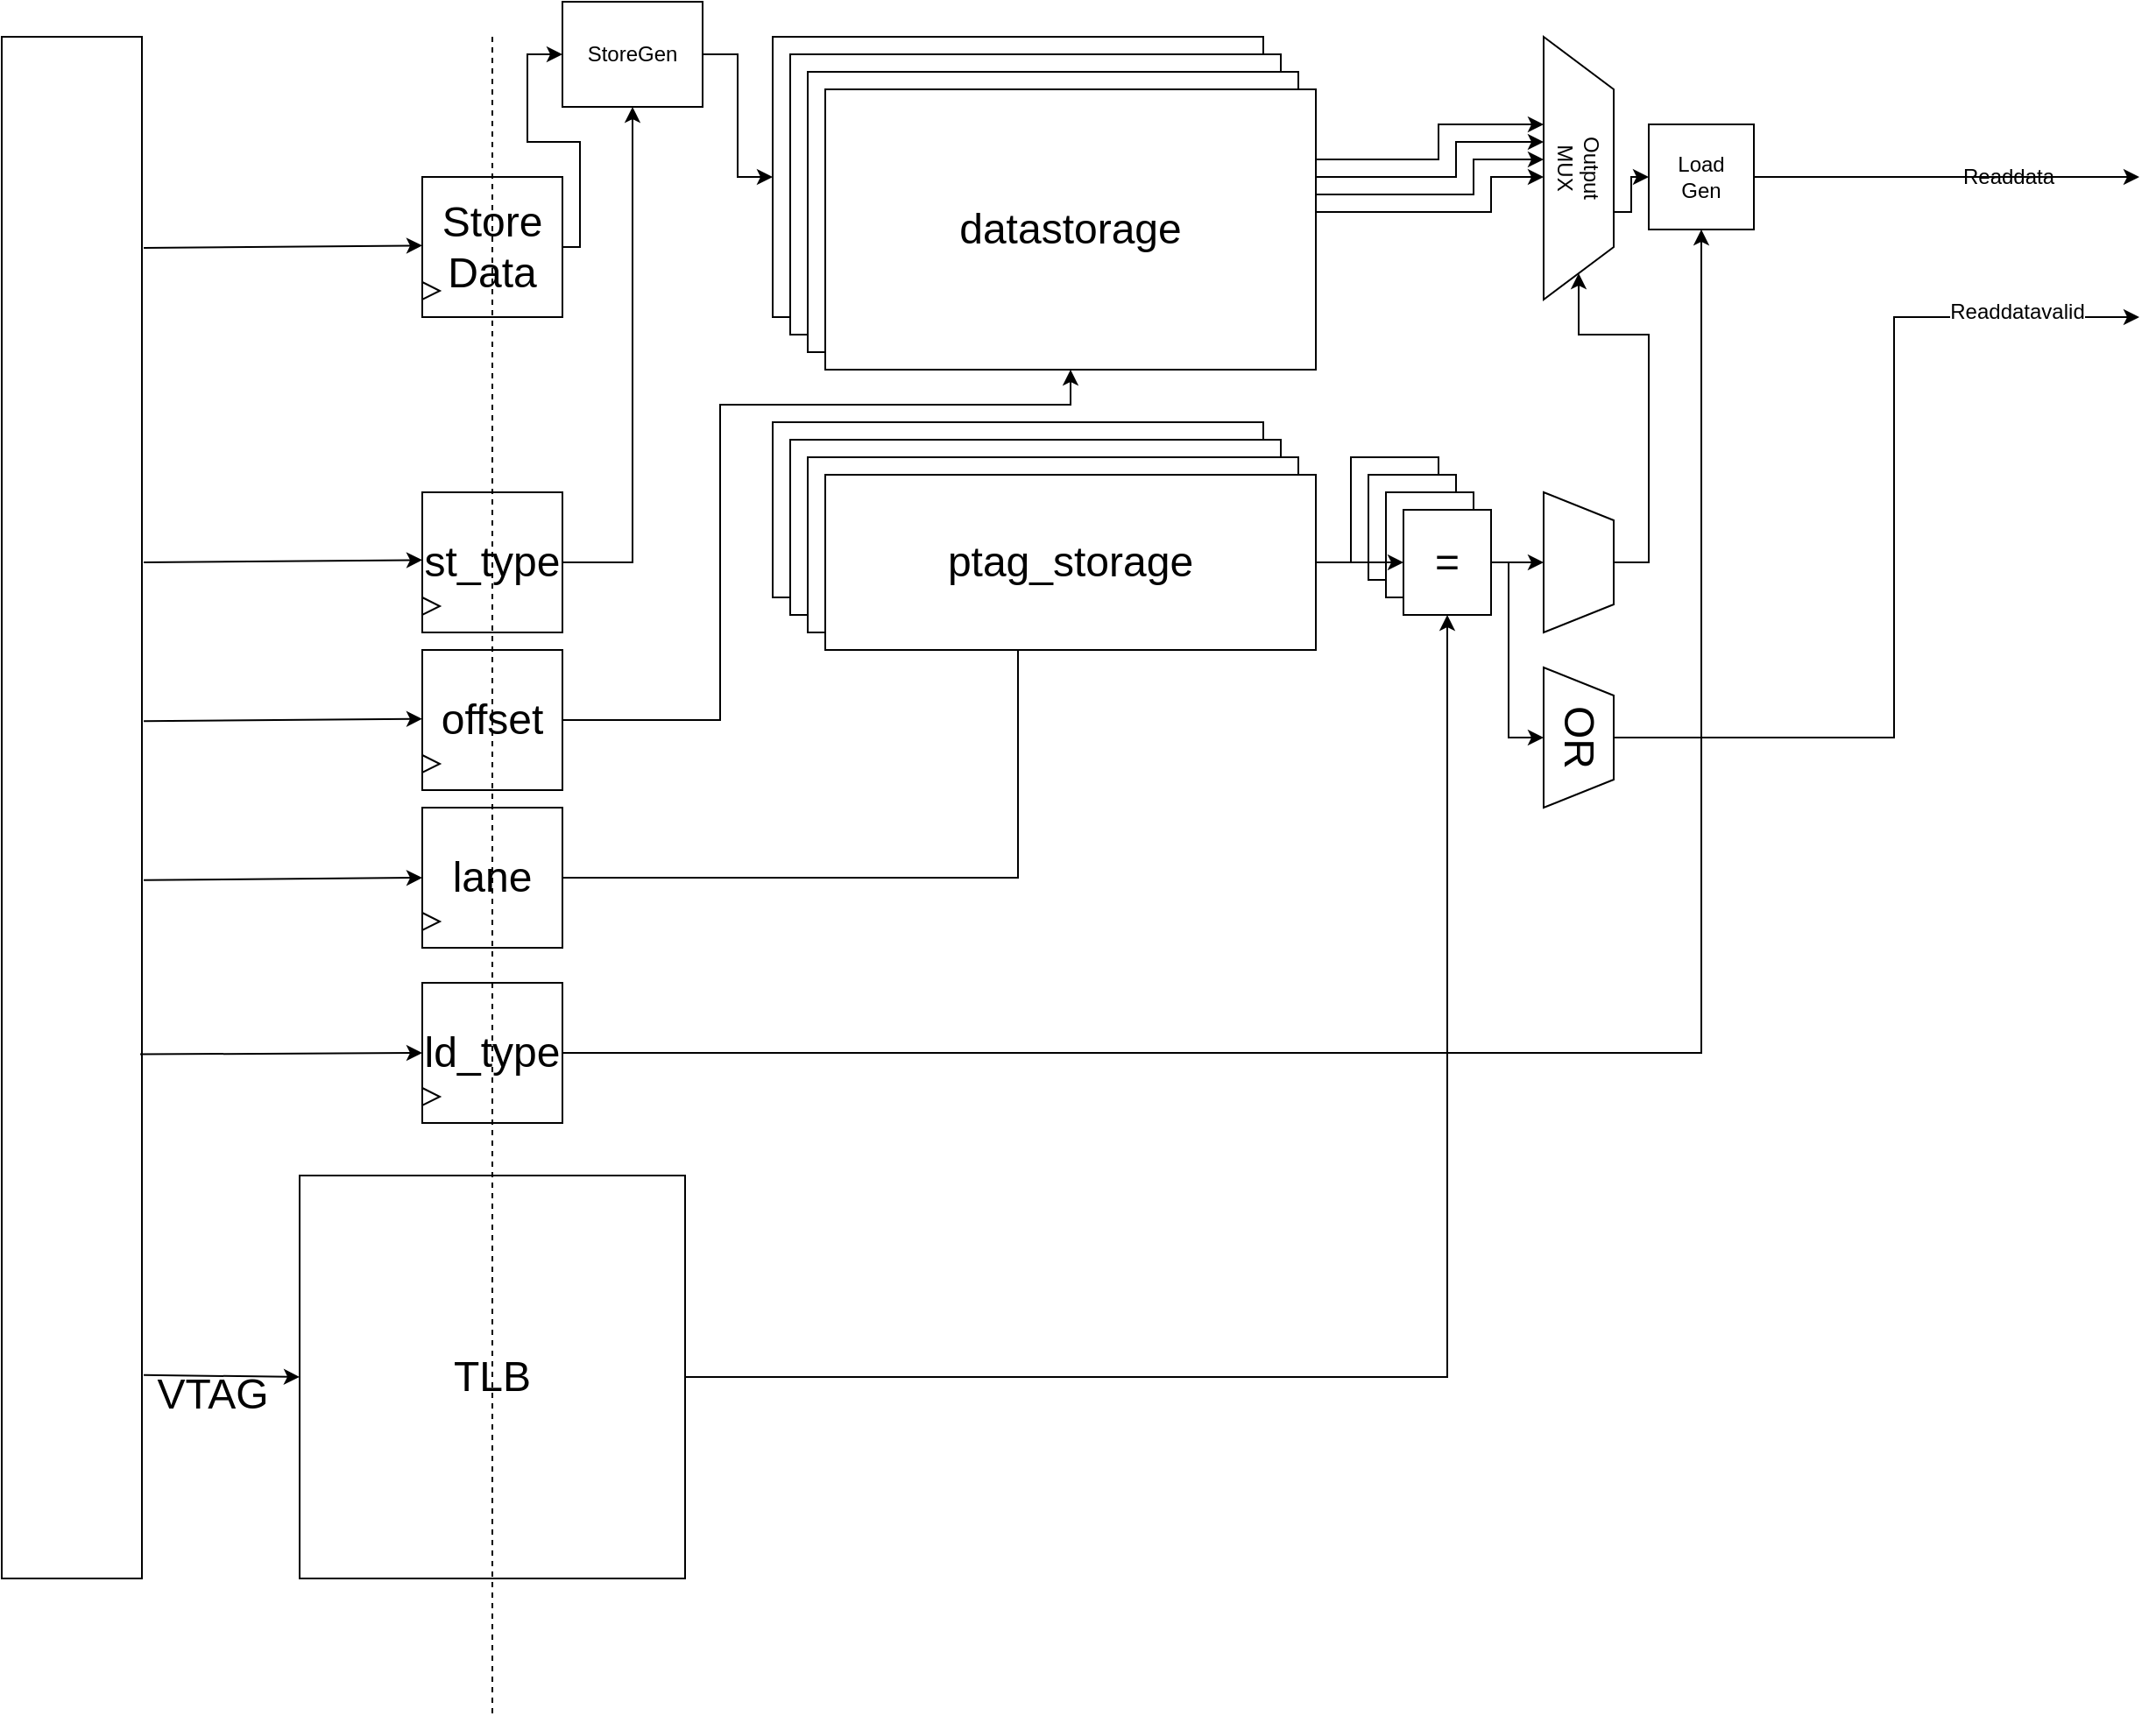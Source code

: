 <mxfile version="13.6.1" type="device"><diagram id="AwyG9U1Nu9XxfWfR7CSR" name="Page-1"><mxGraphModel dx="2031" dy="1134" grid="1" gridSize="10" guides="1" tooltips="1" connect="1" arrows="1" fold="1" page="1" pageScale="1" pageWidth="827" pageHeight="1169" math="0" shadow="0"><root><mxCell id="0"/><mxCell id="1" parent="0"/><mxCell id="a4q0gJAyb8fNKpkHhq39-2" value="" style="rounded=0;whiteSpace=wrap;html=1;" vertex="1" parent="1"><mxGeometry x="430" y="80" width="80" height="880" as="geometry"/></mxCell><mxCell id="a4q0gJAyb8fNKpkHhq39-3" value="&lt;font style=&quot;font-size: 24px&quot;&gt;ptag_storage&lt;/font&gt;" style="rounded=0;whiteSpace=wrap;html=1;" vertex="1" parent="1"><mxGeometry x="870" y="300" width="280" height="100" as="geometry"/></mxCell><mxCell id="a4q0gJAyb8fNKpkHhq39-4" value="&lt;font style=&quot;font-size: 24px&quot;&gt;datastorage&lt;/font&gt;" style="rounded=0;whiteSpace=wrap;html=1;" vertex="1" parent="1"><mxGeometry x="870" y="80" width="280" height="160" as="geometry"/></mxCell><mxCell id="a4q0gJAyb8fNKpkHhq39-5" value="" style="group;fontSize=24;" vertex="1" connectable="0" parent="1"><mxGeometry x="670" y="430" width="80" height="80" as="geometry"/></mxCell><mxCell id="a4q0gJAyb8fNKpkHhq39-6" value="offset" style="rounded=0;whiteSpace=wrap;html=1;fontSize=24;" vertex="1" parent="a4q0gJAyb8fNKpkHhq39-5"><mxGeometry width="80" height="80" as="geometry"/></mxCell><mxCell id="a4q0gJAyb8fNKpkHhq39-7" value="" style="triangle;whiteSpace=wrap;html=1;fontSize=24;" vertex="1" parent="a4q0gJAyb8fNKpkHhq39-5"><mxGeometry y="60" width="10" height="10" as="geometry"/></mxCell><mxCell id="a4q0gJAyb8fNKpkHhq39-8" value="" style="group;fontSize=24;" vertex="1" connectable="0" parent="1"><mxGeometry x="670" y="520" width="80" height="80" as="geometry"/></mxCell><mxCell id="a4q0gJAyb8fNKpkHhq39-9" value="lane" style="rounded=0;whiteSpace=wrap;html=1;fontSize=24;" vertex="1" parent="a4q0gJAyb8fNKpkHhq39-8"><mxGeometry width="80" height="80" as="geometry"/></mxCell><mxCell id="a4q0gJAyb8fNKpkHhq39-10" value="" style="triangle;whiteSpace=wrap;html=1;fontSize=24;" vertex="1" parent="a4q0gJAyb8fNKpkHhq39-8"><mxGeometry y="60" width="10" height="10" as="geometry"/></mxCell><mxCell id="a4q0gJAyb8fNKpkHhq39-11" style="edgeStyle=orthogonalEdgeStyle;rounded=0;orthogonalLoop=1;jettySize=auto;html=1;exitX=1;exitY=0.5;exitDx=0;exitDy=0;fontSize=24;entryX=0.5;entryY=1;entryDx=0;entryDy=0;" edge="1" parent="1" source="a4q0gJAyb8fNKpkHhq39-6" target="a4q0gJAyb8fNKpkHhq39-19"><mxGeometry relative="1" as="geometry"><mxPoint x="830" y="290" as="targetPoint"/><Array as="points"><mxPoint x="840" y="470"/><mxPoint x="840" y="290"/><mxPoint x="1040" y="290"/></Array></mxGeometry></mxCell><mxCell id="a4q0gJAyb8fNKpkHhq39-12" style="edgeStyle=orthogonalEdgeStyle;rounded=0;orthogonalLoop=1;jettySize=auto;html=1;exitX=1;exitY=0.5;exitDx=0;exitDy=0;entryX=0.5;entryY=1;entryDx=0;entryDy=0;fontSize=24;" edge="1" parent="1" source="a4q0gJAyb8fNKpkHhq39-9" target="a4q0gJAyb8fNKpkHhq39-3"><mxGeometry relative="1" as="geometry"/></mxCell><mxCell id="a4q0gJAyb8fNKpkHhq39-13" style="edgeStyle=orthogonalEdgeStyle;rounded=0;orthogonalLoop=1;jettySize=auto;html=1;exitX=1;exitY=0.5;exitDx=0;exitDy=0;entryX=0.5;entryY=1;entryDx=0;entryDy=0;fontSize=12;" edge="1" parent="1" source="a4q0gJAyb8fNKpkHhq39-14" target="a4q0gJAyb8fNKpkHhq39-33"><mxGeometry relative="1" as="geometry"/></mxCell><mxCell id="a4q0gJAyb8fNKpkHhq39-14" value="&lt;font style=&quot;font-size: 24px&quot;&gt;TLB&lt;/font&gt;" style="rounded=0;whiteSpace=wrap;html=1;" vertex="1" parent="1"><mxGeometry x="600" y="730" width="220" height="230" as="geometry"/></mxCell><mxCell id="a4q0gJAyb8fNKpkHhq39-15" value="" style="endArrow=classic;html=1;fontSize=24;exitX=1.013;exitY=0.868;exitDx=0;exitDy=0;exitPerimeter=0;entryX=0;entryY=0.5;entryDx=0;entryDy=0;" edge="1" parent="1" source="a4q0gJAyb8fNKpkHhq39-2" target="a4q0gJAyb8fNKpkHhq39-14"><mxGeometry width="50" height="50" relative="1" as="geometry"><mxPoint x="520" y="850" as="sourcePoint"/><mxPoint x="570" y="800" as="targetPoint"/></mxGeometry></mxCell><mxCell id="a4q0gJAyb8fNKpkHhq39-16" value="VTAG" style="text;html=1;align=center;verticalAlign=middle;resizable=0;points=[];autosize=1;fontSize=24;" vertex="1" parent="1"><mxGeometry x="510" y="840" width="80" height="30" as="geometry"/></mxCell><mxCell id="a4q0gJAyb8fNKpkHhq39-17" value="&lt;font style=&quot;font-size: 24px&quot;&gt;datastorage&lt;/font&gt;" style="rounded=0;whiteSpace=wrap;html=1;" vertex="1" parent="1"><mxGeometry x="880" y="90" width="280" height="160" as="geometry"/></mxCell><mxCell id="a4q0gJAyb8fNKpkHhq39-18" value="&lt;font style=&quot;font-size: 24px&quot;&gt;datastorage&lt;/font&gt;" style="rounded=0;whiteSpace=wrap;html=1;" vertex="1" parent="1"><mxGeometry x="890" y="100" width="280" height="160" as="geometry"/></mxCell><mxCell id="a4q0gJAyb8fNKpkHhq39-19" value="&lt;font style=&quot;font-size: 24px&quot;&gt;datastorage&lt;/font&gt;" style="rounded=0;whiteSpace=wrap;html=1;" vertex="1" parent="1"><mxGeometry x="900" y="110" width="280" height="160" as="geometry"/></mxCell><mxCell id="a4q0gJAyb8fNKpkHhq39-20" value="&lt;font style=&quot;font-size: 24px&quot;&gt;ptag_storage&lt;/font&gt;" style="rounded=0;whiteSpace=wrap;html=1;" vertex="1" parent="1"><mxGeometry x="880" y="310" width="280" height="100" as="geometry"/></mxCell><mxCell id="a4q0gJAyb8fNKpkHhq39-21" value="&lt;font style=&quot;font-size: 24px&quot;&gt;ptag_storage&lt;/font&gt;" style="rounded=0;whiteSpace=wrap;html=1;" vertex="1" parent="1"><mxGeometry x="890" y="320" width="280" height="100" as="geometry"/></mxCell><mxCell id="a4q0gJAyb8fNKpkHhq39-22" value="&lt;font style=&quot;font-size: 24px&quot;&gt;ptag_storage&lt;/font&gt;" style="rounded=0;whiteSpace=wrap;html=1;" vertex="1" parent="1"><mxGeometry x="900" y="330" width="280" height="100" as="geometry"/></mxCell><mxCell id="a4q0gJAyb8fNKpkHhq39-23" style="edgeStyle=orthogonalEdgeStyle;rounded=0;orthogonalLoop=1;jettySize=auto;html=1;exitX=0.5;exitY=0;exitDx=0;exitDy=0;entryX=0;entryY=0.5;entryDx=0;entryDy=0;fontSize=12;" edge="1" parent="1" source="a4q0gJAyb8fNKpkHhq39-24" target="a4q0gJAyb8fNKpkHhq39-53"><mxGeometry relative="1" as="geometry"><Array as="points"><mxPoint x="1360" y="180"/><mxPoint x="1360" y="160"/></Array></mxGeometry></mxCell><mxCell id="a4q0gJAyb8fNKpkHhq39-24" value="Output&#10;MUX" style="shape=trapezoid;perimeter=trapezoidPerimeter;fontSize=12;rotation=90;whiteSpace=wrap;" vertex="1" parent="1"><mxGeometry x="1255" y="135" width="150" height="40" as="geometry"/></mxCell><mxCell id="a4q0gJAyb8fNKpkHhq39-25" style="edgeStyle=orthogonalEdgeStyle;rounded=0;orthogonalLoop=1;jettySize=auto;html=1;exitX=1;exitY=0.25;exitDx=0;exitDy=0;entryX=0.25;entryY=1;entryDx=0;entryDy=0;fontSize=24;" edge="1" parent="1"><mxGeometry relative="1" as="geometry"><mxPoint x="1180" y="160" as="sourcePoint"/><mxPoint x="1310" y="140" as="targetPoint"/><Array as="points"><mxPoint x="1260" y="160"/><mxPoint x="1260" y="140"/></Array></mxGeometry></mxCell><mxCell id="a4q0gJAyb8fNKpkHhq39-26" style="edgeStyle=orthogonalEdgeStyle;rounded=0;orthogonalLoop=1;jettySize=auto;html=1;exitX=1;exitY=0.25;exitDx=0;exitDy=0;entryX=0.25;entryY=1;entryDx=0;entryDy=0;fontSize=24;" edge="1" parent="1"><mxGeometry relative="1" as="geometry"><mxPoint x="1180" y="170" as="sourcePoint"/><mxPoint x="1310" y="150" as="targetPoint"/><Array as="points"><mxPoint x="1270" y="170"/><mxPoint x="1270" y="150"/></Array></mxGeometry></mxCell><mxCell id="a4q0gJAyb8fNKpkHhq39-27" style="edgeStyle=orthogonalEdgeStyle;rounded=0;orthogonalLoop=1;jettySize=auto;html=1;exitX=1;exitY=0.25;exitDx=0;exitDy=0;entryX=0.25;entryY=1;entryDx=0;entryDy=0;fontSize=24;" edge="1" parent="1"><mxGeometry relative="1" as="geometry"><mxPoint x="1180" y="180" as="sourcePoint"/><mxPoint x="1310" y="160" as="targetPoint"/><Array as="points"><mxPoint x="1280" y="180"/><mxPoint x="1280" y="160"/></Array></mxGeometry></mxCell><mxCell id="a4q0gJAyb8fNKpkHhq39-28" value="=" style="rounded=0;whiteSpace=wrap;html=1;fontSize=24;" vertex="1" parent="1"><mxGeometry x="1200" y="320" width="50" height="60" as="geometry"/></mxCell><mxCell id="a4q0gJAyb8fNKpkHhq39-29" value="=" style="rounded=0;whiteSpace=wrap;html=1;fontSize=24;" vertex="1" parent="1"><mxGeometry x="1210" y="330" width="50" height="60" as="geometry"/></mxCell><mxCell id="a4q0gJAyb8fNKpkHhq39-30" value="=" style="rounded=0;whiteSpace=wrap;html=1;fontSize=24;" vertex="1" parent="1"><mxGeometry x="1220" y="340" width="50" height="60" as="geometry"/></mxCell><mxCell id="a4q0gJAyb8fNKpkHhq39-31" style="edgeStyle=orthogonalEdgeStyle;rounded=0;orthogonalLoop=1;jettySize=auto;html=1;exitX=1;exitY=0.5;exitDx=0;exitDy=0;entryX=0.5;entryY=1;entryDx=0;entryDy=0;fontSize=24;" edge="1" parent="1" source="a4q0gJAyb8fNKpkHhq39-33" target="a4q0gJAyb8fNKpkHhq39-35"><mxGeometry relative="1" as="geometry"/></mxCell><mxCell id="a4q0gJAyb8fNKpkHhq39-32" style="edgeStyle=orthogonalEdgeStyle;rounded=0;orthogonalLoop=1;jettySize=auto;html=1;exitX=1;exitY=0.5;exitDx=0;exitDy=0;entryX=0.5;entryY=1;entryDx=0;entryDy=0;fontSize=12;" edge="1" parent="1" source="a4q0gJAyb8fNKpkHhq39-33" target="a4q0gJAyb8fNKpkHhq39-38"><mxGeometry relative="1" as="geometry"><Array as="points"><mxPoint x="1290" y="380"/><mxPoint x="1290" y="480"/></Array></mxGeometry></mxCell><mxCell id="a4q0gJAyb8fNKpkHhq39-33" value="=" style="rounded=0;whiteSpace=wrap;html=1;fontSize=24;" vertex="1" parent="1"><mxGeometry x="1230" y="350" width="50" height="60" as="geometry"/></mxCell><mxCell id="a4q0gJAyb8fNKpkHhq39-34" style="edgeStyle=orthogonalEdgeStyle;rounded=0;orthogonalLoop=1;jettySize=auto;html=1;exitX=0.5;exitY=0;exitDx=0;exitDy=0;entryX=1;entryY=0.5;entryDx=0;entryDy=0;fontSize=24;" edge="1" parent="1" source="a4q0gJAyb8fNKpkHhq39-35" target="a4q0gJAyb8fNKpkHhq39-24"><mxGeometry relative="1" as="geometry"><Array as="points"><mxPoint x="1370" y="380"/><mxPoint x="1370" y="250"/><mxPoint x="1330" y="250"/></Array></mxGeometry></mxCell><mxCell id="a4q0gJAyb8fNKpkHhq39-35" value="" style="shape=trapezoid;perimeter=trapezoidPerimeter;whiteSpace=wrap;html=1;fontSize=24;rotation=90;" vertex="1" parent="1"><mxGeometry x="1290" y="360" width="80" height="40" as="geometry"/></mxCell><mxCell id="a4q0gJAyb8fNKpkHhq39-36" style="edgeStyle=orthogonalEdgeStyle;rounded=0;orthogonalLoop=1;jettySize=auto;html=1;exitX=0.5;exitY=0;exitDx=0;exitDy=0;fontSize=12;" edge="1" parent="1" source="a4q0gJAyb8fNKpkHhq39-38"><mxGeometry relative="1" as="geometry"><mxPoint x="1650" y="240" as="targetPoint"/><Array as="points"><mxPoint x="1510" y="480"/><mxPoint x="1510" y="240"/></Array></mxGeometry></mxCell><mxCell id="a4q0gJAyb8fNKpkHhq39-37" value="Readdatavalid" style="text;html=1;align=center;verticalAlign=middle;resizable=0;points=[];labelBackgroundColor=#ffffff;fontSize=12;" vertex="1" connectable="0" parent="a4q0gJAyb8fNKpkHhq39-36"><mxGeometry x="0.656" y="3" relative="1" as="geometry"><mxPoint x="23" as="offset"/></mxGeometry></mxCell><mxCell id="a4q0gJAyb8fNKpkHhq39-38" value="OR" style="shape=trapezoid;perimeter=trapezoidPerimeter;whiteSpace=wrap;html=1;fontSize=24;rotation=90;" vertex="1" parent="1"><mxGeometry x="1290" y="460" width="80" height="40" as="geometry"/></mxCell><mxCell id="a4q0gJAyb8fNKpkHhq39-39" style="edgeStyle=orthogonalEdgeStyle;rounded=0;orthogonalLoop=1;jettySize=auto;html=1;exitX=1;exitY=0.5;exitDx=0;exitDy=0;entryX=0;entryY=0.5;entryDx=0;entryDy=0;fontSize=12;" edge="1" parent="1" source="a4q0gJAyb8fNKpkHhq39-40" target="a4q0gJAyb8fNKpkHhq39-4"><mxGeometry relative="1" as="geometry"/></mxCell><mxCell id="a4q0gJAyb8fNKpkHhq39-40" value="StoreGen" style="rounded=0;whiteSpace=wrap;html=1;labelBackgroundColor=#ffffff;fontSize=12;" vertex="1" parent="1"><mxGeometry x="750" y="60" width="80" height="60" as="geometry"/></mxCell><mxCell id="a4q0gJAyb8fNKpkHhq39-41" value="" style="group;fontSize=24;" vertex="1" connectable="0" parent="1"><mxGeometry x="670" y="340" width="80" height="80" as="geometry"/></mxCell><mxCell id="a4q0gJAyb8fNKpkHhq39-42" value="st_type" style="rounded=0;whiteSpace=wrap;html=1;fontSize=24;" vertex="1" parent="a4q0gJAyb8fNKpkHhq39-41"><mxGeometry width="80" height="80" as="geometry"/></mxCell><mxCell id="a4q0gJAyb8fNKpkHhq39-43" value="" style="triangle;whiteSpace=wrap;html=1;fontSize=24;" vertex="1" parent="a4q0gJAyb8fNKpkHhq39-41"><mxGeometry y="60" width="10" height="10" as="geometry"/></mxCell><mxCell id="a4q0gJAyb8fNKpkHhq39-44" value="" style="group;fontSize=24;" vertex="1" connectable="0" parent="1"><mxGeometry x="670" y="620" width="80" height="80" as="geometry"/></mxCell><mxCell id="a4q0gJAyb8fNKpkHhq39-45" value="ld_type" style="rounded=0;whiteSpace=wrap;html=1;fontSize=24;" vertex="1" parent="a4q0gJAyb8fNKpkHhq39-44"><mxGeometry width="80" height="80" as="geometry"/></mxCell><mxCell id="a4q0gJAyb8fNKpkHhq39-46" value="" style="triangle;whiteSpace=wrap;html=1;fontSize=24;" vertex="1" parent="a4q0gJAyb8fNKpkHhq39-44"><mxGeometry y="60" width="10" height="10" as="geometry"/></mxCell><mxCell id="a4q0gJAyb8fNKpkHhq39-47" style="edgeStyle=orthogonalEdgeStyle;rounded=0;orthogonalLoop=1;jettySize=auto;html=1;exitX=1;exitY=0.5;exitDx=0;exitDy=0;entryX=0.5;entryY=1;entryDx=0;entryDy=0;fontSize=12;" edge="1" parent="1" source="a4q0gJAyb8fNKpkHhq39-42" target="a4q0gJAyb8fNKpkHhq39-40"><mxGeometry relative="1" as="geometry"/></mxCell><mxCell id="a4q0gJAyb8fNKpkHhq39-48" value="" style="group;fontSize=24;" vertex="1" connectable="0" parent="1"><mxGeometry x="670" y="160" width="80" height="80" as="geometry"/></mxCell><mxCell id="a4q0gJAyb8fNKpkHhq39-49" value="Store&lt;br&gt;Data" style="rounded=0;whiteSpace=wrap;html=1;fontSize=24;" vertex="1" parent="a4q0gJAyb8fNKpkHhq39-48"><mxGeometry width="80" height="80" as="geometry"/></mxCell><mxCell id="a4q0gJAyb8fNKpkHhq39-50" value="" style="triangle;whiteSpace=wrap;html=1;fontSize=24;" vertex="1" parent="a4q0gJAyb8fNKpkHhq39-48"><mxGeometry y="60" width="10" height="10" as="geometry"/></mxCell><mxCell id="a4q0gJAyb8fNKpkHhq39-51" style="edgeStyle=orthogonalEdgeStyle;rounded=0;orthogonalLoop=1;jettySize=auto;html=1;exitX=1;exitY=0.5;exitDx=0;exitDy=0;entryX=0;entryY=0.5;entryDx=0;entryDy=0;fontSize=12;" edge="1" parent="1" source="a4q0gJAyb8fNKpkHhq39-49" target="a4q0gJAyb8fNKpkHhq39-40"><mxGeometry relative="1" as="geometry"><Array as="points"><mxPoint x="760" y="200"/><mxPoint x="760" y="140"/><mxPoint x="730" y="140"/><mxPoint x="730" y="90"/></Array></mxGeometry></mxCell><mxCell id="a4q0gJAyb8fNKpkHhq39-52" style="edgeStyle=orthogonalEdgeStyle;rounded=0;orthogonalLoop=1;jettySize=auto;html=1;exitX=1;exitY=0.5;exitDx=0;exitDy=0;fontSize=12;" edge="1" parent="1" source="a4q0gJAyb8fNKpkHhq39-53"><mxGeometry relative="1" as="geometry"><mxPoint x="1650" y="160" as="targetPoint"/></mxGeometry></mxCell><mxCell id="a4q0gJAyb8fNKpkHhq39-53" value="Load&lt;br&gt;Gen" style="rounded=0;whiteSpace=wrap;html=1;labelBackgroundColor=#ffffff;fontSize=12;" vertex="1" parent="1"><mxGeometry x="1370" y="130" width="60" height="60" as="geometry"/></mxCell><mxCell id="a4q0gJAyb8fNKpkHhq39-54" style="edgeStyle=orthogonalEdgeStyle;rounded=0;orthogonalLoop=1;jettySize=auto;html=1;exitX=1;exitY=0.5;exitDx=0;exitDy=0;entryX=0.5;entryY=1;entryDx=0;entryDy=0;fontSize=12;" edge="1" parent="1" source="a4q0gJAyb8fNKpkHhq39-45" target="a4q0gJAyb8fNKpkHhq39-53"><mxGeometry relative="1" as="geometry"><Array as="points"><mxPoint x="1400" y="660"/></Array></mxGeometry></mxCell><mxCell id="a4q0gJAyb8fNKpkHhq39-55" style="edgeStyle=orthogonalEdgeStyle;rounded=0;orthogonalLoop=1;jettySize=auto;html=1;exitX=1;exitY=0.25;exitDx=0;exitDy=0;entryX=0.25;entryY=1;entryDx=0;entryDy=0;fontSize=24;" edge="1" parent="1"><mxGeometry relative="1" as="geometry"><mxPoint x="1180" y="150" as="sourcePoint"/><mxPoint x="1310" y="130.0" as="targetPoint"/><Array as="points"><mxPoint x="1250" y="150"/><mxPoint x="1250" y="130"/></Array></mxGeometry></mxCell><mxCell id="a4q0gJAyb8fNKpkHhq39-56" value="Readdata" style="text;html=1;align=center;verticalAlign=middle;resizable=0;points=[];autosize=1;fontSize=12;" vertex="1" parent="1"><mxGeometry x="1540" y="150" width="70" height="20" as="geometry"/></mxCell><mxCell id="a4q0gJAyb8fNKpkHhq39-57" style="edgeStyle=orthogonalEdgeStyle;rounded=0;orthogonalLoop=1;jettySize=auto;html=1;exitX=1;exitY=0.5;exitDx=0;exitDy=0;entryX=0;entryY=0.5;entryDx=0;entryDy=0;fontSize=12;" edge="1" parent="1" source="a4q0gJAyb8fNKpkHhq39-22" target="a4q0gJAyb8fNKpkHhq39-33"><mxGeometry relative="1" as="geometry"/></mxCell><mxCell id="a4q0gJAyb8fNKpkHhq39-58" value="" style="endArrow=none;dashed=1;html=1;fontSize=12;" edge="1" parent="1"><mxGeometry width="50" height="50" relative="1" as="geometry"><mxPoint x="710" y="80" as="sourcePoint"/><mxPoint x="710" y="1040" as="targetPoint"/></mxGeometry></mxCell><mxCell id="a4q0gJAyb8fNKpkHhq39-59" value="" style="endArrow=classic;html=1;fontSize=12;entryX=0;entryY=0.5;entryDx=0;entryDy=0;exitX=1.013;exitY=0.547;exitDx=0;exitDy=0;exitPerimeter=0;" edge="1" parent="1" source="a4q0gJAyb8fNKpkHhq39-2" target="a4q0gJAyb8fNKpkHhq39-9"><mxGeometry width="50" height="50" relative="1" as="geometry"><mxPoint x="570" y="580" as="sourcePoint"/><mxPoint x="620" y="530" as="targetPoint"/></mxGeometry></mxCell><mxCell id="a4q0gJAyb8fNKpkHhq39-60" value="" style="endArrow=classic;html=1;fontSize=12;entryX=0;entryY=0.5;entryDx=0;entryDy=0;exitX=1.013;exitY=0.547;exitDx=0;exitDy=0;exitPerimeter=0;" edge="1" parent="1"><mxGeometry width="50" height="50" relative="1" as="geometry"><mxPoint x="511.04" y="470.68" as="sourcePoint"/><mxPoint x="670" y="469.32" as="targetPoint"/></mxGeometry></mxCell><mxCell id="a4q0gJAyb8fNKpkHhq39-61" value="" style="endArrow=classic;html=1;fontSize=12;entryX=0;entryY=0.5;entryDx=0;entryDy=0;exitX=1.013;exitY=0.547;exitDx=0;exitDy=0;exitPerimeter=0;" edge="1" parent="1"><mxGeometry width="50" height="50" relative="1" as="geometry"><mxPoint x="511.04" y="380.0" as="sourcePoint"/><mxPoint x="670" y="378.64" as="targetPoint"/></mxGeometry></mxCell><mxCell id="a4q0gJAyb8fNKpkHhq39-63" value="" style="endArrow=classic;html=1;fontSize=12;entryX=0;entryY=0.5;entryDx=0;entryDy=0;exitX=1.013;exitY=0.547;exitDx=0;exitDy=0;exitPerimeter=0;" edge="1" parent="1"><mxGeometry width="50" height="50" relative="1" as="geometry"><mxPoint x="511.04" y="200.53" as="sourcePoint"/><mxPoint x="670" y="199.17" as="targetPoint"/></mxGeometry></mxCell><mxCell id="a4q0gJAyb8fNKpkHhq39-64" value="" style="endArrow=classic;html=1;entryX=0;entryY=0.5;entryDx=0;entryDy=0;exitX=0.988;exitY=0.66;exitDx=0;exitDy=0;exitPerimeter=0;" edge="1" parent="1" source="a4q0gJAyb8fNKpkHhq39-2" target="a4q0gJAyb8fNKpkHhq39-45"><mxGeometry width="50" height="50" relative="1" as="geometry"><mxPoint x="520" y="640" as="sourcePoint"/><mxPoint x="630" y="630" as="targetPoint"/></mxGeometry></mxCell></root></mxGraphModel></diagram></mxfile>